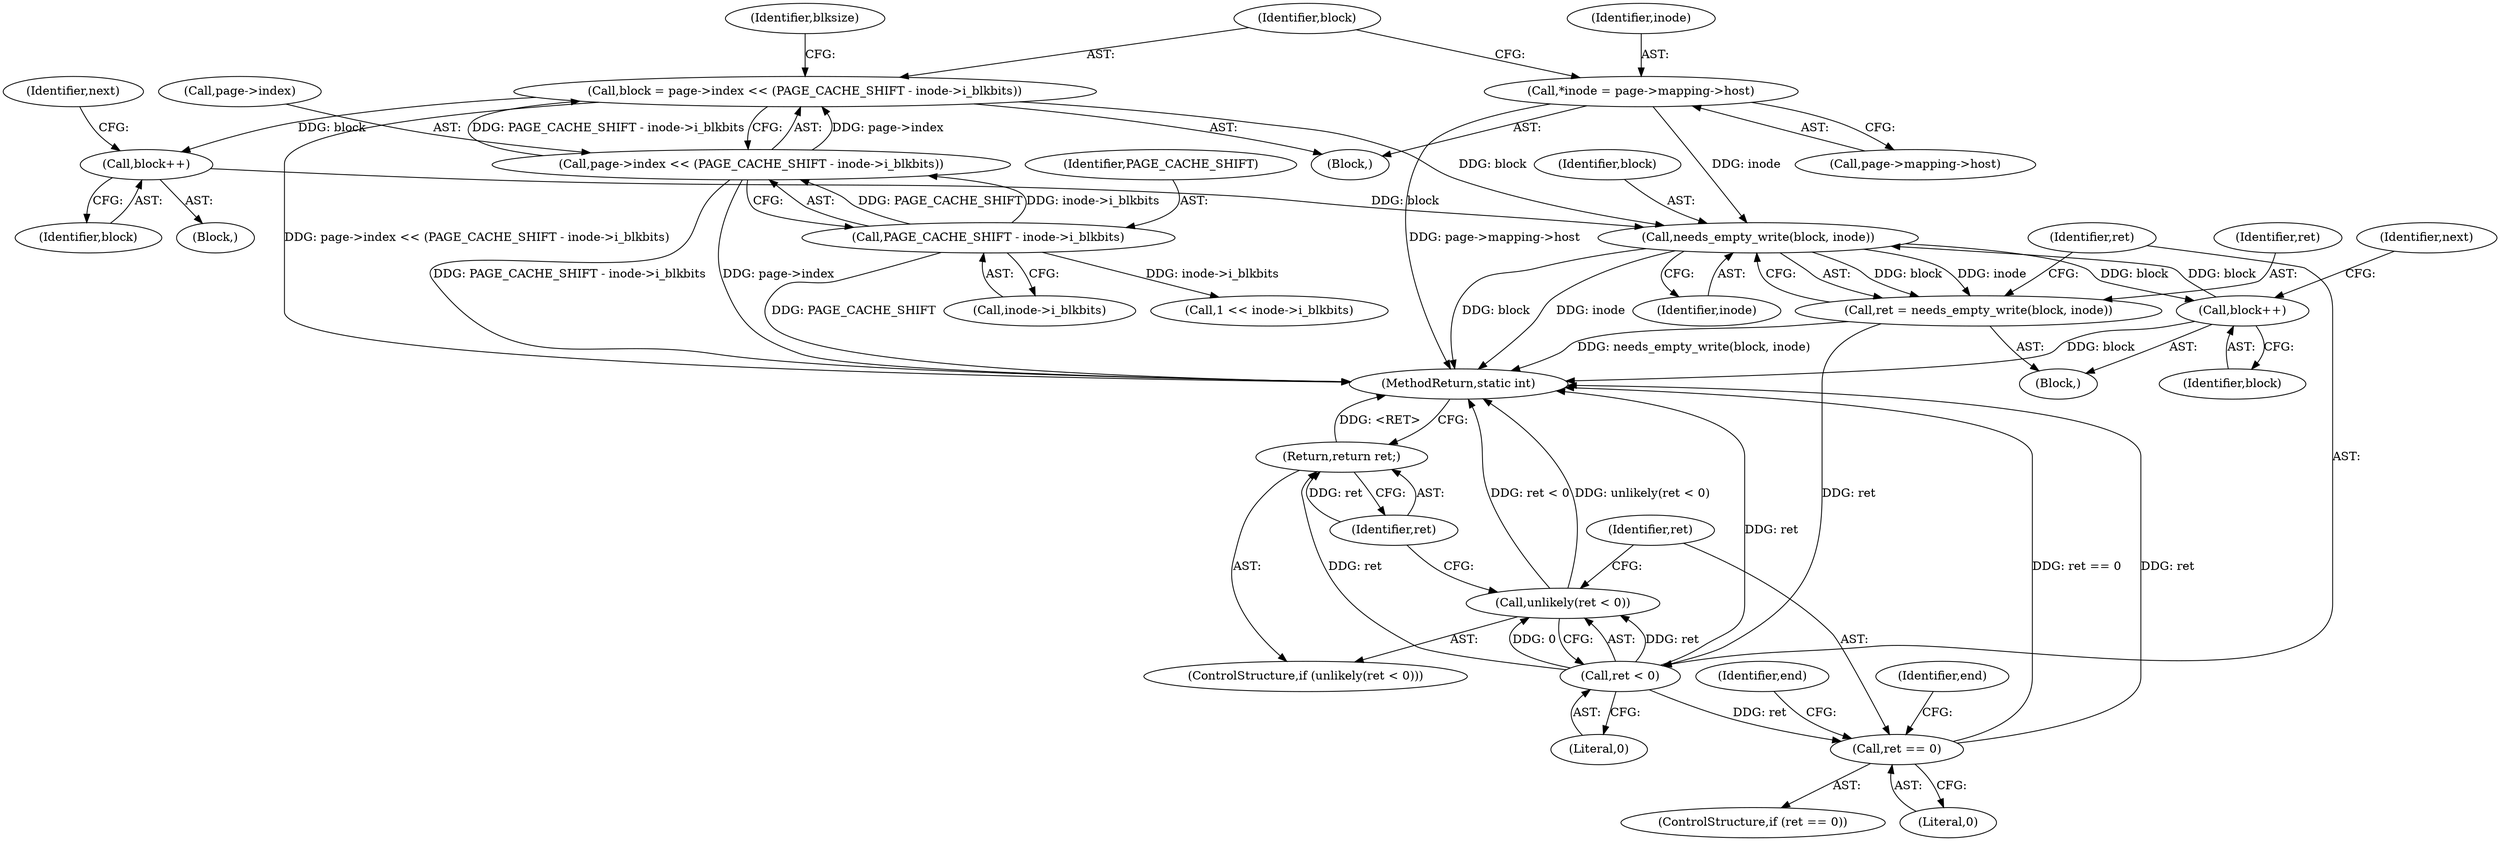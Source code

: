 digraph "1_linux_64dd153c83743af81f20924c6343652d731eeecb_4@API" {
"1000163" [label="(Call,needs_empty_write(block, inode))"];
"1000151" [label="(Call,block++)"];
"1000119" [label="(Call,block = page->index << (PAGE_CACHE_SHIFT - inode->i_blkbits))"];
"1000121" [label="(Call,page->index << (PAGE_CACHE_SHIFT - inode->i_blkbits))"];
"1000125" [label="(Call,PAGE_CACHE_SHIFT - inode->i_blkbits)"];
"1000217" [label="(Call,block++)"];
"1000163" [label="(Call,needs_empty_write(block, inode))"];
"1000107" [label="(Call,*inode = page->mapping->host)"];
"1000161" [label="(Call,ret = needs_empty_write(block, inode))"];
"1000168" [label="(Call,ret < 0)"];
"1000167" [label="(Call,unlikely(ret < 0))"];
"1000171" [label="(Return,return ret;)"];
"1000174" [label="(Call,ret == 0)"];
"1000133" [label="(Call,1 << inode->i_blkbits)"];
"1000173" [label="(ControlStructure,if (ret == 0))"];
"1000161" [label="(Call,ret = needs_empty_write(block, inode))"];
"1000220" [label="(Identifier,next)"];
"1000168" [label="(Call,ret < 0)"];
"1000218" [label="(Identifier,block)"];
"1000152" [label="(Identifier,block)"];
"1000253" [label="(MethodReturn,static int)"];
"1000125" [label="(Call,PAGE_CACHE_SHIFT - inode->i_blkbits)"];
"1000166" [label="(ControlStructure,if (unlikely(ret < 0)))"];
"1000164" [label="(Identifier,block)"];
"1000119" [label="(Call,block = page->index << (PAGE_CACHE_SHIFT - inode->i_blkbits))"];
"1000174" [label="(Call,ret == 0)"];
"1000120" [label="(Identifier,block)"];
"1000105" [label="(Block,)"];
"1000162" [label="(Identifier,ret)"];
"1000145" [label="(Identifier,next)"];
"1000217" [label="(Call,block++)"];
"1000171" [label="(Return,return ret;)"];
"1000157" [label="(Block,)"];
"1000127" [label="(Call,inode->i_blkbits)"];
"1000108" [label="(Identifier,inode)"];
"1000126" [label="(Identifier,PAGE_CACHE_SHIFT)"];
"1000176" [label="(Literal,0)"];
"1000107" [label="(Call,*inode = page->mapping->host)"];
"1000170" [label="(Literal,0)"];
"1000121" [label="(Call,page->index << (PAGE_CACHE_SHIFT - inode->i_blkbits))"];
"1000215" [label="(Identifier,end)"];
"1000175" [label="(Identifier,ret)"];
"1000163" [label="(Call,needs_empty_write(block, inode))"];
"1000109" [label="(Call,page->mapping->host)"];
"1000132" [label="(Identifier,blksize)"];
"1000122" [label="(Call,page->index)"];
"1000172" [label="(Identifier,ret)"];
"1000147" [label="(Block,)"];
"1000179" [label="(Identifier,end)"];
"1000167" [label="(Call,unlikely(ret < 0))"];
"1000151" [label="(Call,block++)"];
"1000169" [label="(Identifier,ret)"];
"1000165" [label="(Identifier,inode)"];
"1000163" -> "1000161"  [label="AST: "];
"1000163" -> "1000165"  [label="CFG: "];
"1000164" -> "1000163"  [label="AST: "];
"1000165" -> "1000163"  [label="AST: "];
"1000161" -> "1000163"  [label="CFG: "];
"1000163" -> "1000253"  [label="DDG: block"];
"1000163" -> "1000253"  [label="DDG: inode"];
"1000163" -> "1000161"  [label="DDG: block"];
"1000163" -> "1000161"  [label="DDG: inode"];
"1000151" -> "1000163"  [label="DDG: block"];
"1000217" -> "1000163"  [label="DDG: block"];
"1000119" -> "1000163"  [label="DDG: block"];
"1000107" -> "1000163"  [label="DDG: inode"];
"1000163" -> "1000217"  [label="DDG: block"];
"1000151" -> "1000147"  [label="AST: "];
"1000151" -> "1000152"  [label="CFG: "];
"1000152" -> "1000151"  [label="AST: "];
"1000145" -> "1000151"  [label="CFG: "];
"1000119" -> "1000151"  [label="DDG: block"];
"1000119" -> "1000105"  [label="AST: "];
"1000119" -> "1000121"  [label="CFG: "];
"1000120" -> "1000119"  [label="AST: "];
"1000121" -> "1000119"  [label="AST: "];
"1000132" -> "1000119"  [label="CFG: "];
"1000119" -> "1000253"  [label="DDG: page->index << (PAGE_CACHE_SHIFT - inode->i_blkbits)"];
"1000121" -> "1000119"  [label="DDG: page->index"];
"1000121" -> "1000119"  [label="DDG: PAGE_CACHE_SHIFT - inode->i_blkbits"];
"1000121" -> "1000125"  [label="CFG: "];
"1000122" -> "1000121"  [label="AST: "];
"1000125" -> "1000121"  [label="AST: "];
"1000121" -> "1000253"  [label="DDG: PAGE_CACHE_SHIFT - inode->i_blkbits"];
"1000121" -> "1000253"  [label="DDG: page->index"];
"1000125" -> "1000121"  [label="DDG: PAGE_CACHE_SHIFT"];
"1000125" -> "1000121"  [label="DDG: inode->i_blkbits"];
"1000125" -> "1000127"  [label="CFG: "];
"1000126" -> "1000125"  [label="AST: "];
"1000127" -> "1000125"  [label="AST: "];
"1000125" -> "1000253"  [label="DDG: PAGE_CACHE_SHIFT"];
"1000125" -> "1000133"  [label="DDG: inode->i_blkbits"];
"1000217" -> "1000157"  [label="AST: "];
"1000217" -> "1000218"  [label="CFG: "];
"1000218" -> "1000217"  [label="AST: "];
"1000220" -> "1000217"  [label="CFG: "];
"1000217" -> "1000253"  [label="DDG: block"];
"1000107" -> "1000105"  [label="AST: "];
"1000107" -> "1000109"  [label="CFG: "];
"1000108" -> "1000107"  [label="AST: "];
"1000109" -> "1000107"  [label="AST: "];
"1000120" -> "1000107"  [label="CFG: "];
"1000107" -> "1000253"  [label="DDG: page->mapping->host"];
"1000161" -> "1000157"  [label="AST: "];
"1000162" -> "1000161"  [label="AST: "];
"1000169" -> "1000161"  [label="CFG: "];
"1000161" -> "1000253"  [label="DDG: needs_empty_write(block, inode)"];
"1000161" -> "1000168"  [label="DDG: ret"];
"1000168" -> "1000167"  [label="AST: "];
"1000168" -> "1000170"  [label="CFG: "];
"1000169" -> "1000168"  [label="AST: "];
"1000170" -> "1000168"  [label="AST: "];
"1000167" -> "1000168"  [label="CFG: "];
"1000168" -> "1000253"  [label="DDG: ret"];
"1000168" -> "1000167"  [label="DDG: ret"];
"1000168" -> "1000167"  [label="DDG: 0"];
"1000168" -> "1000171"  [label="DDG: ret"];
"1000168" -> "1000174"  [label="DDG: ret"];
"1000167" -> "1000166"  [label="AST: "];
"1000172" -> "1000167"  [label="CFG: "];
"1000175" -> "1000167"  [label="CFG: "];
"1000167" -> "1000253"  [label="DDG: ret < 0"];
"1000167" -> "1000253"  [label="DDG: unlikely(ret < 0)"];
"1000171" -> "1000166"  [label="AST: "];
"1000171" -> "1000172"  [label="CFG: "];
"1000172" -> "1000171"  [label="AST: "];
"1000253" -> "1000171"  [label="CFG: "];
"1000171" -> "1000253"  [label="DDG: <RET>"];
"1000172" -> "1000171"  [label="DDG: ret"];
"1000174" -> "1000173"  [label="AST: "];
"1000174" -> "1000176"  [label="CFG: "];
"1000175" -> "1000174"  [label="AST: "];
"1000176" -> "1000174"  [label="AST: "];
"1000179" -> "1000174"  [label="CFG: "];
"1000215" -> "1000174"  [label="CFG: "];
"1000174" -> "1000253"  [label="DDG: ret == 0"];
"1000174" -> "1000253"  [label="DDG: ret"];
}
